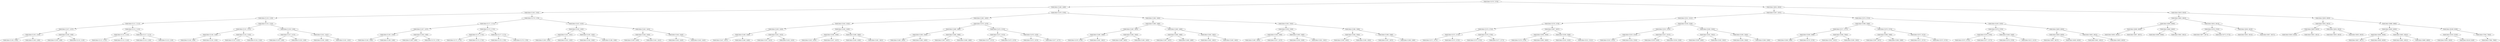 digraph G{
2140873323 [label="Node{data=[1570, 1570]}"]
2140873323 -> 411322679
411322679 [label="Node{data=[1446, 1446]}"]
411322679 -> 1075410150
1075410150 [label="Node{data=[1163, 1163]}"]
1075410150 -> 340812978
340812978 [label="Node{data=[1120, 1120]}"]
340812978 -> 855544873
855544873 [label="Node{data=[1111, 1111]}"]
855544873 -> 134852272
134852272 [label="Node{data=[1107, 1107]}"]
134852272 -> 54285587
54285587 [label="Node{data=[1105, 1105]}"]
54285587 -> 350143538
350143538 [label="Node{data=[1104, 1104]}"]
54285587 -> 1380402524
1380402524 [label="Node{data=[1106, 1106]}"]
134852272 -> 394136970
394136970 [label="Node{data=[1109, 1109]}"]
394136970 -> 1988839099
1988839099 [label="Node{data=[1108, 1108]}"]
394136970 -> 345436940
345436940 [label="Node{data=[1110, 1110]}"]
855544873 -> 2081634663
2081634663 [label="Node{data=[1115, 1115]}"]
2081634663 -> 459696434
459696434 [label="Node{data=[1113, 1113]}"]
459696434 -> 930372219
930372219 [label="Node{data=[1112, 1112]}"]
459696434 -> 349815050
349815050 [label="Node{data=[1114, 1114]}"]
2081634663 -> 1902381815
1902381815 [label="Node{data=[1117, 1117]}"]
1902381815 -> 1508098576
1508098576 [label="Node{data=[1116, 1116]}"]
1902381815 -> 1288826069
1288826069 [label="Node{data=[1118, 1118]}"]
340812978 -> 375043540
375043540 [label="Node{data=[1155, 1155]}"]
375043540 -> 1203250778
1203250778 [label="Node{data=[1151, 1151]}"]
1203250778 -> 827391
827391 [label="Node{data=[1149, 1149]}"]
827391 -> 1140354159
1140354159 [label="Node{data=[1148, 1148]}"]
827391 -> 5211601
5211601 [label="Node{data=[1150, 1150]}"]
1203250778 -> 105118068
105118068 [label="Node{data=[1153, 1153]}"]
105118068 -> 1658092836
1658092836 [label="Node{data=[1152, 1152]}"]
105118068 -> 1657794053
1657794053 [label="Node{data=[1154, 1154]}"]
375043540 -> 517115520
517115520 [label="Node{data=[1159, 1159]}"]
517115520 -> 130243703
130243703 [label="Node{data=[1157, 1157]}"]
130243703 -> 1186934006
1186934006 [label="Node{data=[1156, 1156]}"]
130243703 -> 1528647138
1528647138 [label="Node{data=[1158, 1158]}"]
517115520 -> 1362198159
1362198159 [label="Node{data=[1161, 1161]}"]
1362198159 -> 1284288570
1284288570 [label="Node{data=[1160, 1160]}"]
1362198159 -> 1936453057
1936453057 [label="Node{data=[1162, 1162]}"]
1075410150 -> 1109974035
1109974035 [label="Node{data=[1179, 1179]}"]
1109974035 -> 406259679
406259679 [label="Node{data=[1171, 1171]}"]
406259679 -> 831744387
831744387 [label="Node{data=[1167, 1167]}"]
831744387 -> 490381205
490381205 [label="Node{data=[1165, 1165]}"]
490381205 -> 427167845
427167845 [label="Node{data=[1164, 1164]}"]
490381205 -> 970978667
970978667 [label="Node{data=[1166, 1166]}"]
831744387 -> 321543330
321543330 [label="Node{data=[1169, 1169]}"]
321543330 -> 1512419173
1512419173 [label="Node{data=[1168, 1168]}"]
321543330 -> 1945729404
1945729404 [label="Node{data=[1170, 1170]}"]
406259679 -> 894156485
894156485 [label="Node{data=[1175, 1175]}"]
894156485 -> 1959082882
1959082882 [label="Node{data=[1173, 1173]}"]
1959082882 -> 57470200
57470200 [label="Node{data=[1172, 1172]}"]
1959082882 -> 996562800
996562800 [label="Node{data=[1174, 1174]}"]
894156485 -> 1404267343
1404267343 [label="Node{data=[1177, 1177]}"]
1404267343 -> 251085712
251085712 [label="Node{data=[1176, 1176]}"]
1404267343 -> 1779987866
1779987866 [label="Node{data=[1178, 1178]}"]
1109974035 -> 1665954430
1665954430 [label="Node{data=[1423, 1423]}"]
1665954430 -> 736990283
736990283 [label="Node{data=[1183, 1183]}"]
736990283 -> 523413861
523413861 [label="Node{data=[1181, 1181]}"]
523413861 -> 909093820
909093820 [label="Node{data=[1180, 1180]}"]
523413861 -> 913371269
913371269 [label="Node{data=[1182, 1182]}"]
736990283 -> 1912104396
1912104396 [label="Node{data=[1185, 1185]}"]
1912104396 -> 2072744727
2072744727 [label="Node{data=[1184, 1184]}"]
1912104396 -> 817014161
817014161 [label="Node{data=[1186, 1186]}"]
1665954430 -> 24612826
24612826 [label="Node{data=[1442, 1442]}"]
24612826 -> 856906813
856906813 [label="Node{data=[1440, 1440]}"]
856906813 -> 338129507
338129507 [label="Node{data=[1439, 1439]}"]
856906813 -> 823972699
823972699 [label="Node{data=[1441, 1441]}"]
24612826 -> 212370429
212370429 [label="Node{data=[1444, 1444]}"]
212370429 -> 628348129
628348129 [label="Node{data=[1443, 1443]}"]
212370429 -> 174595654
174595654 [label="Node{data=[1445, 1445]}"]
411322679 -> 1564054107
1564054107 [label="Node{data=[1478, 1478]}"]
1564054107 -> 356930922
356930922 [label="Node{data=[1462, 1462]}"]
356930922 -> 782852095
782852095 [label="Node{data=[1454, 1454]}"]
782852095 -> 1685712450
1685712450 [label="Node{data=[1450, 1450]}"]
1685712450 -> 1975714780
1975714780 [label="Node{data=[1448, 1448]}"]
1975714780 -> 1376380171
1376380171 [label="Node{data=[1447, 1447]}"]
1975714780 -> 909843986
909843986 [label="Node{data=[1449, 1449]}"]
1685712450 -> 496758121
496758121 [label="Node{data=[1452, 1452]}"]
496758121 -> 1881915621
1881915621 [label="Node{data=[1451, 1451]}"]
496758121 -> 1830240854
1830240854 [label="Node{data=[1453, 1453]}"]
782852095 -> 53615208
53615208 [label="Node{data=[1458, 1458]}"]
53615208 -> 1098928066
1098928066 [label="Node{data=[1456, 1456]}"]
1098928066 -> 1862435839
1862435839 [label="Node{data=[1455, 1455]}"]
1098928066 -> 944794043
944794043 [label="Node{data=[1457, 1457]}"]
53615208 -> 723699075
723699075 [label="Node{data=[1460, 1460]}"]
723699075 -> 1755275642
1755275642 [label="Node{data=[1459, 1459]}"]
723699075 -> 326699757
326699757 [label="Node{data=[1461, 1461]}"]
356930922 -> 677360776
677360776 [label="Node{data=[1470, 1470]}"]
677360776 -> 359428829
359428829 [label="Node{data=[1466, 1466]}"]
359428829 -> 107693499
107693499 [label="Node{data=[1464, 1464]}"]
107693499 -> 1562249721
1562249721 [label="Node{data=[1463, 1463]}"]
107693499 -> 145755430
145755430 [label="Node{data=[1465, 1465]}"]
359428829 -> 2126277751
2126277751 [label="Node{data=[1468, 1468]}"]
2126277751 -> 581347462
581347462 [label="Node{data=[1467, 1467]}"]
2126277751 -> 257567978
257567978 [label="Node{data=[1469, 1469]}"]
677360776 -> 118212890
118212890 [label="Node{data=[1474, 1474]}"]
118212890 -> 449434200
449434200 [label="Node{data=[1472, 1472]}"]
449434200 -> 230472479
230472479 [label="Node{data=[1471, 1471]}"]
449434200 -> 1398799166
1398799166 [label="Node{data=[1473, 1473]}"]
118212890 -> 180730710
180730710 [label="Node{data=[1476, 1476]}"]
180730710 -> 1581970244
1581970244 [label="Node{data=[1475, 1475]}"]
180730710 -> 918998993
918998993 [label="Node{data=[1477, 1477]}"]
1564054107 -> 443302972
443302972 [label="Node{data=[1494, 1494]}"]
443302972 -> 1028936492
1028936492 [label="Node{data=[1486, 1486]}"]
1028936492 -> 873289489
873289489 [label="Node{data=[1482, 1482]}"]
873289489 -> 884325894
884325894 [label="Node{data=[1480, 1480]}"]
884325894 -> 1283473672
1283473672 [label="Node{data=[1479, 1479]}"]
884325894 -> 1406314119
1406314119 [label="Node{data=[1481, 1481]}"]
873289489 -> 230278707
230278707 [label="Node{data=[1484, 1484]}"]
230278707 -> 350559244
350559244 [label="Node{data=[1483, 1483]}"]
230278707 -> 1520666521
1520666521 [label="Node{data=[1485, 1485]}"]
1028936492 -> 478409940
478409940 [label="Node{data=[1490, 1490]}"]
478409940 -> 1598566697
1598566697 [label="Node{data=[1488, 1488]}"]
1598566697 -> 1676759984
1676759984 [label="Node{data=[1487, 1487]}"]
1598566697 -> 623415064
623415064 [label="Node{data=[1489, 1489]}"]
478409940 -> 646904381
646904381 [label="Node{data=[1492, 1492]}"]
646904381 -> 953243324
953243324 [label="Node{data=[1491, 1491]}"]
646904381 -> 1364520645
1364520645 [label="Node{data=[1493, 1493]}"]
443302972 -> 811985848
811985848 [label="Node{data=[1562, 1562]}"]
811985848 -> 1642836123
1642836123 [label="Node{data=[1558, 1558]}"]
1642836123 -> 1396534956
1396534956 [label="Node{data=[1536, 1536]}"]
1396534956 -> 627675336
627675336 [label="Node{data=[1495, 1495]}"]
1396534956 -> 986617846
986617846 [label="Node{data=[1557, 1557]}"]
1642836123 -> 110991196
110991196 [label="Node{data=[1560, 1560]}"]
110991196 -> 1055772973
1055772973 [label="Node{data=[1559, 1559]}"]
110991196 -> 1475078632
1475078632 [label="Node{data=[1561, 1561]}"]
811985848 -> 433366468
433366468 [label="Node{data=[1566, 1566]}"]
433366468 -> 1931077333
1931077333 [label="Node{data=[1564, 1564]}"]
1931077333 -> 590165282
590165282 [label="Node{data=[1563, 1563]}"]
1931077333 -> 721501190
721501190 [label="Node{data=[1565, 1565]}"]
433366468 -> 398939687
398939687 [label="Node{data=[1568, 1568]}"]
398939687 -> 726934852
726934852 [label="Node{data=[1567, 1567]}"]
398939687 -> 1637515561
1637515561 [label="Node{data=[1569, 1569]}"]
2140873323 -> 1138319376
1138319376 [label="Node{data=[4634, 4634]}"]
1138319376 -> 1845649442
1845649442 [label="Node{data=[2267, 2267]}"]
1845649442 -> 1693849251
1693849251 [label="Node{data=[2251, 2251]}"]
1693849251 -> 1372606685
1372606685 [label="Node{data=[1578, 1578]}"]
1372606685 -> 1493263127
1493263127 [label="Node{data=[1574, 1574]}"]
1493263127 -> 612309861
612309861 [label="Node{data=[1572, 1572]}"]
612309861 -> 1885884999
1885884999 [label="Node{data=[1571, 1571]}"]
612309861 -> 602780207
602780207 [label="Node{data=[1573, 1573]}"]
1493263127 -> 1906730142
1906730142 [label="Node{data=[1576, 1576]}"]
1906730142 -> 769584636
769584636 [label="Node{data=[1575, 1575]}"]
1906730142 -> 521566314
521566314 [label="Node{data=[1577, 1577]}"]
1372606685 -> 1369754989
1369754989 [label="Node{data=[2087, 2087]}"]
1369754989 -> 333758803
333758803 [label="Node{data=[1928, 1928]}"]
333758803 -> 1234141150
1234141150 [label="Node{data=[1579, 1579]}"]
333758803 -> 1710660525
1710660525 [label="Node{data=[2085, 2085]}"]
1369754989 -> 315555291
315555291 [label="Node{data=[2208, 2208]}"]
315555291 -> 655710344
655710344 [label="Node{data=[2105, 2105]}"]
315555291 -> 366391867
366391867 [label="Node{data=[2221, 2221]}"]
1693849251 -> 1143761119
1143761119 [label="Node{data=[2259, 2259]}"]
1143761119 -> 568948132
568948132 [label="Node{data=[2255, 2255]}"]
568948132 -> 741718025
741718025 [label="Node{data=[2253, 2253]}"]
741718025 -> 215126238
215126238 [label="Node{data=[2252, 2252]}"]
741718025 -> 723483403
723483403 [label="Node{data=[2254, 2254]}"]
568948132 -> 1093758873
1093758873 [label="Node{data=[2257, 2257]}"]
1093758873 -> 1078288966
1078288966 [label="Node{data=[2256, 2256]}"]
1093758873 -> 1477005040
1477005040 [label="Node{data=[2258, 2258]}"]
1143761119 -> 136229337
136229337 [label="Node{data=[2263, 2263]}"]
136229337 -> 1117346532
1117346532 [label="Node{data=[2261, 2261]}"]
1117346532 -> 690309027
690309027 [label="Node{data=[2260, 2260]}"]
1117346532 -> 1003090617
1003090617 [label="Node{data=[2262, 2262]}"]
136229337 -> 1185156192
1185156192 [label="Node{data=[2265, 2265]}"]
1185156192 -> 1323446314
1323446314 [label="Node{data=[2264, 2264]}"]
1185156192 -> 1308196362
1308196362 [label="Node{data=[2266, 2266]}"]
1845649442 -> 961614134
961614134 [label="Node{data=[2374, 2374]}"]
961614134 -> 1609616752
1609616752 [label="Node{data=[2366, 2366]}"]
1609616752 -> 13424068
13424068 [label="Node{data=[2271, 2271]}"]
13424068 -> 105112313
105112313 [label="Node{data=[2269, 2269]}"]
105112313 -> 933927846
933927846 [label="Node{data=[2268, 2268]}"]
105112313 -> 1852328814
1852328814 [label="Node{data=[2270, 2270]}"]
13424068 -> 149737874
149737874 [label="Node{data=[2364, 2364]}"]
149737874 -> 295812700
295812700 [label="Node{data=[2351, 2351]}"]
149737874 -> 1924493413
1924493413 [label="Node{data=[2365, 2365]}"]
1609616752 -> 1588225638
1588225638 [label="Node{data=[2370, 2370]}"]
1588225638 -> 807689312
807689312 [label="Node{data=[2368, 2368]}"]
807689312 -> 753620838
753620838 [label="Node{data=[2367, 2367]}"]
807689312 -> 1971596486
1971596486 [label="Node{data=[2369, 2369]}"]
1588225638 -> 2022767942
2022767942 [label="Node{data=[2372, 2372]}"]
2022767942 -> 1782933864
1782933864 [label="Node{data=[2371, 2371]}"]
2022767942 -> 484660001
484660001 [label="Node{data=[2373, 2373]}"]
961614134 -> 1221967463
1221967463 [label="Node{data=[4165, 4165]}"]
1221967463 -> 927990006
927990006 [label="Node{data=[2378, 2378]}"]
927990006 -> 1981755741
1981755741 [label="Node{data=[2376, 2376]}"]
1981755741 -> 1893928676
1893928676 [label="Node{data=[2375, 2375]}"]
1981755741 -> 354459673
354459673 [label="Node{data=[2377, 2377]}"]
927990006 -> 574641659
574641659 [label="Node{data=[2448, 2448]}"]
574641659 -> 769264951
769264951 [label="Node{data=[2379, 2379]}"]
574641659 -> 1160159814
1160159814 [label="Node{data=[4121, 4121]}"]
1221967463 -> 1435955859
1435955859 [label="Node{data=[4630, 4630]}"]
1435955859 -> 1977195095
1977195095 [label="Node{data=[4628, 4628]}"]
1977195095 -> 135758446
135758446 [label="Node{data=[4627, 4627]}"]
1977195095 -> 2027107768
2027107768 [label="Node{data=[4629, 4629]}"]
1435955859 -> 439571035
439571035 [label="Node{data=[4632, 4632]}"]
439571035 -> 587294824
587294824 [label="Node{data=[4631, 4631]}"]
439571035 -> 389122708
389122708 [label="Node{data=[4633, 4633]}"]
1138319376 -> 1991119679
1991119679 [label="Node{data=[4918, 4918]}"]
1991119679 -> 1980708411
1980708411 [label="Node{data=[4642, 4642]}"]
1980708411 -> 1592087226
1592087226 [label="Node{data=[4638, 4638]}"]
1592087226 -> 1167787736
1167787736 [label="Node{data=[4636, 4636]}"]
1167787736 -> 1135264447
1135264447 [label="Node{data=[4635, 4635]}"]
1167787736 -> 1276873247
1276873247 [label="Node{data=[4637, 4637]}"]
1592087226 -> 949969316
949969316 [label="Node{data=[4640, 4640]}"]
949969316 -> 623840681
623840681 [label="Node{data=[4639, 4639]}"]
949969316 -> 805670025
805670025 [label="Node{data=[4641, 4641]}"]
1980708411 -> 543073252
543073252 [label="Node{data=[4914, 4914]}"]
543073252 -> 1661953034
1661953034 [label="Node{data=[4703, 4703]}"]
1661953034 -> 1041264519
1041264519 [label="Node{data=[4677, 4677]}"]
1661953034 -> 586009864
586009864 [label="Node{data=[4772, 4772]}"]
543073252 -> 2012814130
2012814130 [label="Node{data=[4916, 4916]}"]
2012814130 -> 1875779315
1875779315 [label="Node{data=[4915, 4915]}"]
2012814130 -> 1377777882
1377777882 [label="Node{data=[4917, 4917]}"]
1991119679 -> 508967452
508967452 [label="Node{data=[4926, 4926]}"]
508967452 -> 558465647
558465647 [label="Node{data=[4922, 4922]}"]
558465647 -> 1055861043
1055861043 [label="Node{data=[4920, 4920]}"]
1055861043 -> 362618844
362618844 [label="Node{data=[4919, 4919]}"]
1055861043 -> 976507305
976507305 [label="Node{data=[4921, 4921]}"]
558465647 -> 1468262010
1468262010 [label="Node{data=[4924, 4924]}"]
1468262010 -> 274922248
274922248 [label="Node{data=[4923, 4923]}"]
1468262010 -> 1836868903
1836868903 [label="Node{data=[4925, 4925]}"]
508967452 -> 1977468984
1977468984 [label="Node{data=[4968, 4968]}"]
1977468984 -> 1025851599
1025851599 [label="Node{data=[4930, 4930]}"]
1025851599 -> 983058136
983058136 [label="Node{data=[4928, 4928]}"]
983058136 -> 876825073
876825073 [label="Node{data=[4927, 4927]}"]
983058136 -> 793037641
793037641 [label="Node{data=[4929, 4929]}"]
1025851599 -> 946918742
946918742 [label="Node{data=[4932, 4932]}"]
946918742 -> 1076296198
1076296198 [label="Node{data=[4931, 4931]}"]
946918742 -> 1854156594
1854156594 [label="Node{data=[4960, 4960]}"]
1977468984 -> 1737735976
1737735976 [label="Node{data=[6198, 6198]}"]
1737735976 -> 1509362921
1509362921 [label="Node{data=[5316, 5316]}"]
1509362921 -> 787884827
787884827 [label="Node{data=[5005, 5005]}"]
1509362921 -> 1631874120
1631874120 [label="Node{data=[6149, 6149]}"]
1737735976 -> 466941367
466941367 [label="Node{data=[7844, 7844]}"]
466941367 -> 2049258080
2049258080 [label="Node{data=[7894, 7894]}"]
}
